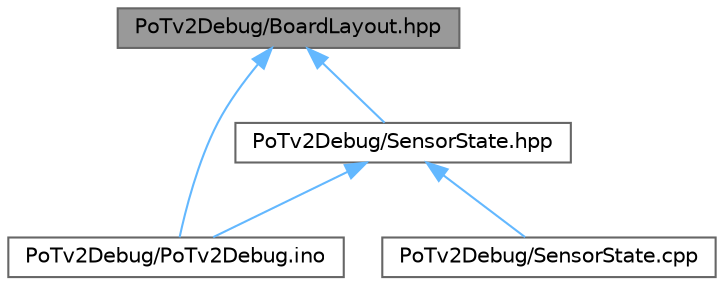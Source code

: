 digraph "PoTv2Debug/BoardLayout.hpp"
{
 // LATEX_PDF_SIZE
  bgcolor="transparent";
  edge [fontname=Helvetica,fontsize=10,labelfontname=Helvetica,labelfontsize=10];
  node [fontname=Helvetica,fontsize=10,shape=box,height=0.2,width=0.4];
  Node1 [label="PoTv2Debug/BoardLayout.hpp",height=0.2,width=0.4,color="gray40", fillcolor="grey60", style="filled", fontcolor="black",tooltip="Capture board pinout and physical constants for project."];
  Node1 -> Node2 [dir="back",color="steelblue1",style="solid"];
  Node2 [label="PoTv2Debug/PoTv2Debug.ino",height=0.2,width=0.4,color="grey40", fillcolor="white", style="filled",URL="$_po_tv2_debug_8ino.html",tooltip=" "];
  Node1 -> Node3 [dir="back",color="steelblue1",style="solid"];
  Node3 [label="PoTv2Debug/SensorState.hpp",height=0.2,width=0.4,color="grey40", fillcolor="white", style="filled",URL="$_sensor_state_8hpp.html",tooltip="Header for class to hold and update sensor values and display them over serial."];
  Node3 -> Node2 [dir="back",color="steelblue1",style="solid"];
  Node3 -> Node4 [dir="back",color="steelblue1",style="solid"];
  Node4 [label="PoTv2Debug/SensorState.cpp",height=0.2,width=0.4,color="grey40", fillcolor="white", style="filled",URL="$_sensor_state_8cpp.html",tooltip="Class to hold and update sensor values and display them over serial As mentioned in CheckUpdateScreen..."];
}
